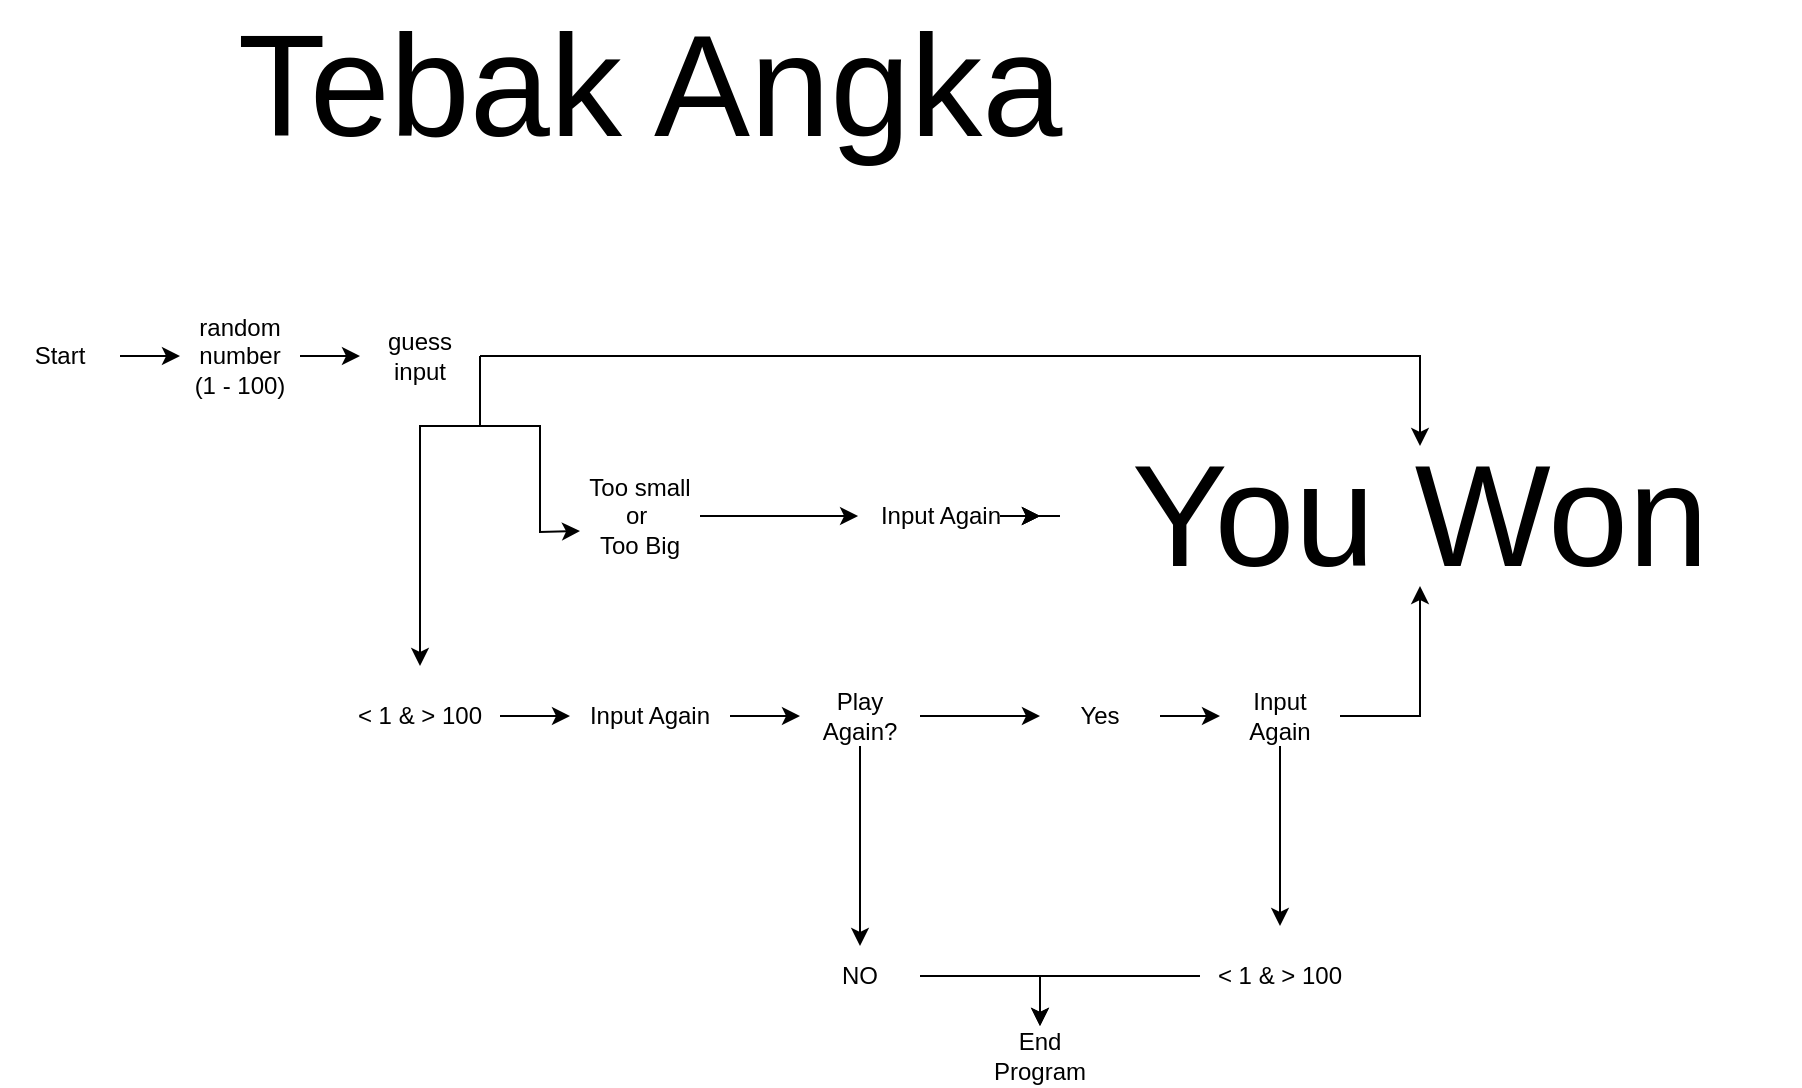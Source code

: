 <mxfile version="27.1.6">
  <diagram name="Page-1" id="CjdiSLlN9PX5rPTUouvr">
    <mxGraphModel dx="864" dy="474" grid="1" gridSize="10" guides="1" tooltips="1" connect="1" arrows="1" fold="1" page="1" pageScale="1" pageWidth="850" pageHeight="1100" math="0" shadow="0">
      <root>
        <mxCell id="0" />
        <mxCell id="1" parent="0" />
        <mxCell id="3jRFPmHKz-0kJbSXt1-v-3" value="&lt;font style=&quot;font-size: 72px;&quot;&gt;Tebak Angka&lt;/font&gt;" style="text;html=1;align=center;verticalAlign=middle;whiteSpace=wrap;rounded=0;" vertex="1" parent="1">
          <mxGeometry x="100" y="110" width="550" height="80" as="geometry" />
        </mxCell>
        <mxCell id="3jRFPmHKz-0kJbSXt1-v-4" value="Start" style="text;html=1;align=center;verticalAlign=middle;whiteSpace=wrap;rounded=0;" vertex="1" parent="1">
          <mxGeometry x="50" y="270" width="60" height="30" as="geometry" />
        </mxCell>
        <mxCell id="3jRFPmHKz-0kJbSXt1-v-6" value="" style="endArrow=classic;html=1;rounded=0;exitX=1;exitY=0.5;exitDx=0;exitDy=0;" edge="1" parent="1" source="3jRFPmHKz-0kJbSXt1-v-4">
          <mxGeometry width="50" height="50" relative="1" as="geometry">
            <mxPoint x="400" y="370" as="sourcePoint" />
            <mxPoint x="140" y="285" as="targetPoint" />
          </mxGeometry>
        </mxCell>
        <mxCell id="3jRFPmHKz-0kJbSXt1-v-7" value="random number&lt;br&gt;(1 - 100)" style="text;html=1;align=center;verticalAlign=middle;whiteSpace=wrap;rounded=0;" vertex="1" parent="1">
          <mxGeometry x="140" y="270" width="60" height="30" as="geometry" />
        </mxCell>
        <mxCell id="3jRFPmHKz-0kJbSXt1-v-8" value="" style="endArrow=classic;html=1;rounded=0;exitX=1;exitY=0.5;exitDx=0;exitDy=0;" edge="1" parent="1" source="3jRFPmHKz-0kJbSXt1-v-7">
          <mxGeometry width="50" height="50" relative="1" as="geometry">
            <mxPoint x="230" y="300" as="sourcePoint" />
            <mxPoint x="230" y="285" as="targetPoint" />
          </mxGeometry>
        </mxCell>
        <mxCell id="3jRFPmHKz-0kJbSXt1-v-9" value="guess input" style="text;html=1;align=center;verticalAlign=middle;whiteSpace=wrap;rounded=0;" vertex="1" parent="1">
          <mxGeometry x="230" y="270" width="60" height="30" as="geometry" />
        </mxCell>
        <mxCell id="3jRFPmHKz-0kJbSXt1-v-12" value="" style="endArrow=classic;html=1;rounded=0;exitX=1;exitY=0.5;exitDx=0;exitDy=0;" edge="1" parent="1" source="3jRFPmHKz-0kJbSXt1-v-9" target="3jRFPmHKz-0kJbSXt1-v-50">
          <mxGeometry width="50" height="50" relative="1" as="geometry">
            <mxPoint x="170" y="235" as="sourcePoint" />
            <mxPoint x="860" y="285" as="targetPoint" />
            <Array as="points">
              <mxPoint x="760" y="285" />
            </Array>
          </mxGeometry>
        </mxCell>
        <mxCell id="3jRFPmHKz-0kJbSXt1-v-24" value="" style="endArrow=none;html=1;rounded=0;exitX=1;exitY=0.5;exitDx=0;exitDy=0;" edge="1" parent="1" source="3jRFPmHKz-0kJbSXt1-v-9">
          <mxGeometry width="50" height="50" relative="1" as="geometry">
            <mxPoint x="400" y="370" as="sourcePoint" />
            <mxPoint x="290" y="320" as="targetPoint" />
          </mxGeometry>
        </mxCell>
        <mxCell id="3jRFPmHKz-0kJbSXt1-v-25" value="" style="endArrow=classic;startArrow=classic;html=1;rounded=0;entryX=0;entryY=0.75;entryDx=0;entryDy=0;" edge="1" parent="1" target="3jRFPmHKz-0kJbSXt1-v-26">
          <mxGeometry width="50" height="50" relative="1" as="geometry">
            <mxPoint x="260" y="440" as="sourcePoint" />
            <mxPoint x="320" y="400" as="targetPoint" />
            <Array as="points">
              <mxPoint x="260" y="320" />
              <mxPoint x="290" y="320" />
              <mxPoint x="320" y="320" />
              <mxPoint x="320" y="373" />
            </Array>
          </mxGeometry>
        </mxCell>
        <mxCell id="3jRFPmHKz-0kJbSXt1-v-28" value="" style="edgeStyle=orthogonalEdgeStyle;rounded=0;orthogonalLoop=1;jettySize=auto;html=1;entryX=-0.012;entryY=0.5;entryDx=0;entryDy=0;entryPerimeter=0;" edge="1" parent="1" source="3jRFPmHKz-0kJbSXt1-v-26" target="3jRFPmHKz-0kJbSXt1-v-29">
          <mxGeometry relative="1" as="geometry">
            <mxPoint x="420" y="385" as="targetPoint" />
          </mxGeometry>
        </mxCell>
        <mxCell id="3jRFPmHKz-0kJbSXt1-v-26" value="Too small or&amp;nbsp;&lt;div&gt;Too Big&lt;/div&gt;" style="text;html=1;align=center;verticalAlign=middle;whiteSpace=wrap;rounded=0;" vertex="1" parent="1">
          <mxGeometry x="340" y="350" width="60" height="30" as="geometry" />
        </mxCell>
        <mxCell id="3jRFPmHKz-0kJbSXt1-v-53" value="" style="edgeStyle=orthogonalEdgeStyle;rounded=0;orthogonalLoop=1;jettySize=auto;html=1;entryX=0;entryY=0.5;entryDx=0;entryDy=0;" edge="1" parent="1" source="3jRFPmHKz-0kJbSXt1-v-29" target="3jRFPmHKz-0kJbSXt1-v-50">
          <mxGeometry relative="1" as="geometry">
            <mxPoint x="640" y="395" as="targetPoint" />
          </mxGeometry>
        </mxCell>
        <mxCell id="3jRFPmHKz-0kJbSXt1-v-61" value="" style="edgeStyle=orthogonalEdgeStyle;rounded=0;orthogonalLoop=1;jettySize=auto;html=1;" edge="1" parent="1" source="3jRFPmHKz-0kJbSXt1-v-29" target="3jRFPmHKz-0kJbSXt1-v-50">
          <mxGeometry relative="1" as="geometry" />
        </mxCell>
        <mxCell id="3jRFPmHKz-0kJbSXt1-v-62" value="" style="edgeStyle=orthogonalEdgeStyle;rounded=0;orthogonalLoop=1;jettySize=auto;html=1;" edge="1" parent="1" source="3jRFPmHKz-0kJbSXt1-v-29" target="3jRFPmHKz-0kJbSXt1-v-50">
          <mxGeometry relative="1" as="geometry" />
        </mxCell>
        <mxCell id="3jRFPmHKz-0kJbSXt1-v-29" value="Input Again" style="text;html=1;align=center;verticalAlign=middle;resizable=0;points=[];autosize=1;strokeColor=none;fillColor=none;" vertex="1" parent="1">
          <mxGeometry x="480" y="350" width="80" height="30" as="geometry" />
        </mxCell>
        <mxCell id="3jRFPmHKz-0kJbSXt1-v-59" value="" style="edgeStyle=orthogonalEdgeStyle;rounded=0;orthogonalLoop=1;jettySize=auto;html=1;" edge="1" parent="1" source="3jRFPmHKz-0kJbSXt1-v-30" target="3jRFPmHKz-0kJbSXt1-v-58">
          <mxGeometry relative="1" as="geometry" />
        </mxCell>
        <mxCell id="3jRFPmHKz-0kJbSXt1-v-30" value="&amp;lt; 1&amp;nbsp;&lt;span style=&quot;background-color: transparent; color: light-dark(rgb(0, 0, 0), rgb(255, 255, 255));&quot;&gt;&amp;amp;&amp;nbsp;&lt;/span&gt;&lt;span style=&quot;background-color: transparent; color: light-dark(rgb(0, 0, 0), rgb(255, 255, 255));&quot;&gt;&amp;gt; 100&lt;/span&gt;" style="text;html=1;align=center;verticalAlign=middle;whiteSpace=wrap;rounded=0;" vertex="1" parent="1">
          <mxGeometry x="220" y="440" width="80" height="50" as="geometry" />
        </mxCell>
        <mxCell id="3jRFPmHKz-0kJbSXt1-v-38" value="" style="edgeStyle=orthogonalEdgeStyle;rounded=0;orthogonalLoop=1;jettySize=auto;html=1;" edge="1" parent="1" source="3jRFPmHKz-0kJbSXt1-v-35" target="3jRFPmHKz-0kJbSXt1-v-37">
          <mxGeometry relative="1" as="geometry" />
        </mxCell>
        <mxCell id="3jRFPmHKz-0kJbSXt1-v-42" value="" style="edgeStyle=orthogonalEdgeStyle;rounded=0;orthogonalLoop=1;jettySize=auto;html=1;" edge="1" parent="1" source="3jRFPmHKz-0kJbSXt1-v-35" target="3jRFPmHKz-0kJbSXt1-v-41">
          <mxGeometry relative="1" as="geometry" />
        </mxCell>
        <mxCell id="3jRFPmHKz-0kJbSXt1-v-35" value="Play Again?" style="text;html=1;align=center;verticalAlign=middle;whiteSpace=wrap;rounded=0;" vertex="1" parent="1">
          <mxGeometry x="450" y="450" width="60" height="30" as="geometry" />
        </mxCell>
        <mxCell id="3jRFPmHKz-0kJbSXt1-v-40" value="" style="edgeStyle=orthogonalEdgeStyle;rounded=0;orthogonalLoop=1;jettySize=auto;html=1;" edge="1" parent="1" source="3jRFPmHKz-0kJbSXt1-v-37" target="3jRFPmHKz-0kJbSXt1-v-39">
          <mxGeometry relative="1" as="geometry" />
        </mxCell>
        <mxCell id="3jRFPmHKz-0kJbSXt1-v-37" value="NO" style="text;html=1;align=center;verticalAlign=middle;whiteSpace=wrap;rounded=0;" vertex="1" parent="1">
          <mxGeometry x="450" y="580" width="60" height="30" as="geometry" />
        </mxCell>
        <mxCell id="3jRFPmHKz-0kJbSXt1-v-39" value="End Program" style="text;html=1;align=center;verticalAlign=middle;whiteSpace=wrap;rounded=0;" vertex="1" parent="1">
          <mxGeometry x="540" y="620" width="60" height="30" as="geometry" />
        </mxCell>
        <mxCell id="3jRFPmHKz-0kJbSXt1-v-44" value="" style="edgeStyle=orthogonalEdgeStyle;rounded=0;orthogonalLoop=1;jettySize=auto;html=1;" edge="1" parent="1" source="3jRFPmHKz-0kJbSXt1-v-41" target="3jRFPmHKz-0kJbSXt1-v-43">
          <mxGeometry relative="1" as="geometry" />
        </mxCell>
        <mxCell id="3jRFPmHKz-0kJbSXt1-v-41" value="Yes" style="text;html=1;align=center;verticalAlign=middle;whiteSpace=wrap;rounded=0;" vertex="1" parent="1">
          <mxGeometry x="570" y="450" width="60" height="30" as="geometry" />
        </mxCell>
        <mxCell id="3jRFPmHKz-0kJbSXt1-v-54" value="" style="edgeStyle=orthogonalEdgeStyle;rounded=0;orthogonalLoop=1;jettySize=auto;html=1;" edge="1" parent="1" source="3jRFPmHKz-0kJbSXt1-v-43" target="3jRFPmHKz-0kJbSXt1-v-50">
          <mxGeometry relative="1" as="geometry">
            <Array as="points">
              <mxPoint x="760" y="465" />
            </Array>
          </mxGeometry>
        </mxCell>
        <mxCell id="3jRFPmHKz-0kJbSXt1-v-63" value="" style="edgeStyle=orthogonalEdgeStyle;rounded=0;orthogonalLoop=1;jettySize=auto;html=1;" edge="1" parent="1" source="3jRFPmHKz-0kJbSXt1-v-43" target="3jRFPmHKz-0kJbSXt1-v-45">
          <mxGeometry relative="1" as="geometry" />
        </mxCell>
        <mxCell id="3jRFPmHKz-0kJbSXt1-v-43" value="Input Again" style="text;html=1;align=center;verticalAlign=middle;whiteSpace=wrap;rounded=0;" vertex="1" parent="1">
          <mxGeometry x="660" y="450" width="60" height="30" as="geometry" />
        </mxCell>
        <mxCell id="3jRFPmHKz-0kJbSXt1-v-49" value="" style="edgeStyle=orthogonalEdgeStyle;rounded=0;orthogonalLoop=1;jettySize=auto;html=1;entryX=0.5;entryY=0;entryDx=0;entryDy=0;" edge="1" parent="1" source="3jRFPmHKz-0kJbSXt1-v-45" target="3jRFPmHKz-0kJbSXt1-v-39">
          <mxGeometry relative="1" as="geometry">
            <mxPoint x="560" y="595" as="targetPoint" />
          </mxGeometry>
        </mxCell>
        <mxCell id="3jRFPmHKz-0kJbSXt1-v-45" value="&amp;lt; 1&amp;nbsp;&lt;span style=&quot;background-color: transparent; color: light-dark(rgb(0, 0, 0), rgb(255, 255, 255));&quot;&gt;&amp;amp;&amp;nbsp;&lt;/span&gt;&lt;span style=&quot;background-color: transparent; color: light-dark(rgb(0, 0, 0), rgb(255, 255, 255));&quot;&gt;&amp;gt; 100&lt;/span&gt;" style="text;html=1;align=center;verticalAlign=middle;whiteSpace=wrap;rounded=0;" vertex="1" parent="1">
          <mxGeometry x="650" y="570" width="80" height="50" as="geometry" />
        </mxCell>
        <mxCell id="3jRFPmHKz-0kJbSXt1-v-50" value="&lt;font style=&quot;font-size: 72px;&quot;&gt;You Won&lt;/font&gt;" style="text;html=1;align=center;verticalAlign=middle;whiteSpace=wrap;rounded=0;" vertex="1" parent="1">
          <mxGeometry x="570" y="330" width="380" height="70" as="geometry" />
        </mxCell>
        <mxCell id="3jRFPmHKz-0kJbSXt1-v-60" value="" style="edgeStyle=orthogonalEdgeStyle;rounded=0;orthogonalLoop=1;jettySize=auto;html=1;" edge="1" parent="1" source="3jRFPmHKz-0kJbSXt1-v-58" target="3jRFPmHKz-0kJbSXt1-v-35">
          <mxGeometry relative="1" as="geometry" />
        </mxCell>
        <mxCell id="3jRFPmHKz-0kJbSXt1-v-58" value="Input Again" style="text;html=1;align=center;verticalAlign=middle;whiteSpace=wrap;rounded=0;" vertex="1" parent="1">
          <mxGeometry x="335" y="440" width="80" height="50" as="geometry" />
        </mxCell>
      </root>
    </mxGraphModel>
  </diagram>
</mxfile>
